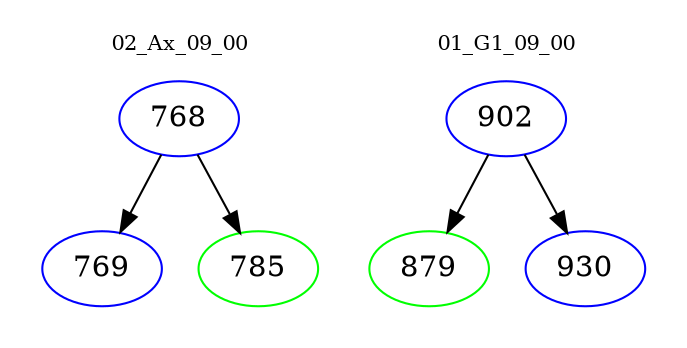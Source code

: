 digraph{
subgraph cluster_0 {
color = white
label = "02_Ax_09_00";
fontsize=10;
T0_768 [label="768", color="blue"]
T0_768 -> T0_769 [color="black"]
T0_769 [label="769", color="blue"]
T0_768 -> T0_785 [color="black"]
T0_785 [label="785", color="green"]
}
subgraph cluster_1 {
color = white
label = "01_G1_09_00";
fontsize=10;
T1_902 [label="902", color="blue"]
T1_902 -> T1_879 [color="black"]
T1_879 [label="879", color="green"]
T1_902 -> T1_930 [color="black"]
T1_930 [label="930", color="blue"]
}
}
